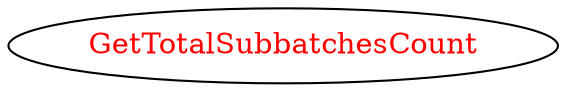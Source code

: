 digraph dependencyGraph {
 concentrate=true;
 ranksep="2.0";
 rankdir="LR"; 
 splines="ortho";
"GetTotalSubbatchesCount" [fontcolor="red"];
}
